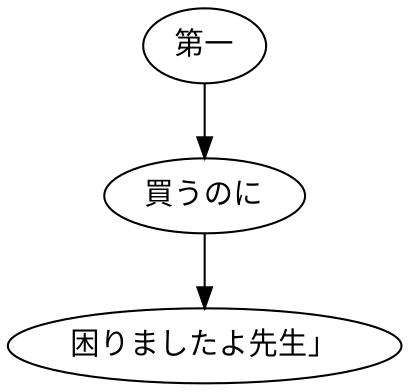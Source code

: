 digraph graph7899 {
	node0 [label="第一"];
	node1 [label="買うのに"];
	node2 [label="困りましたよ先生」"];
	node0 -> node1;
	node1 -> node2;
}
